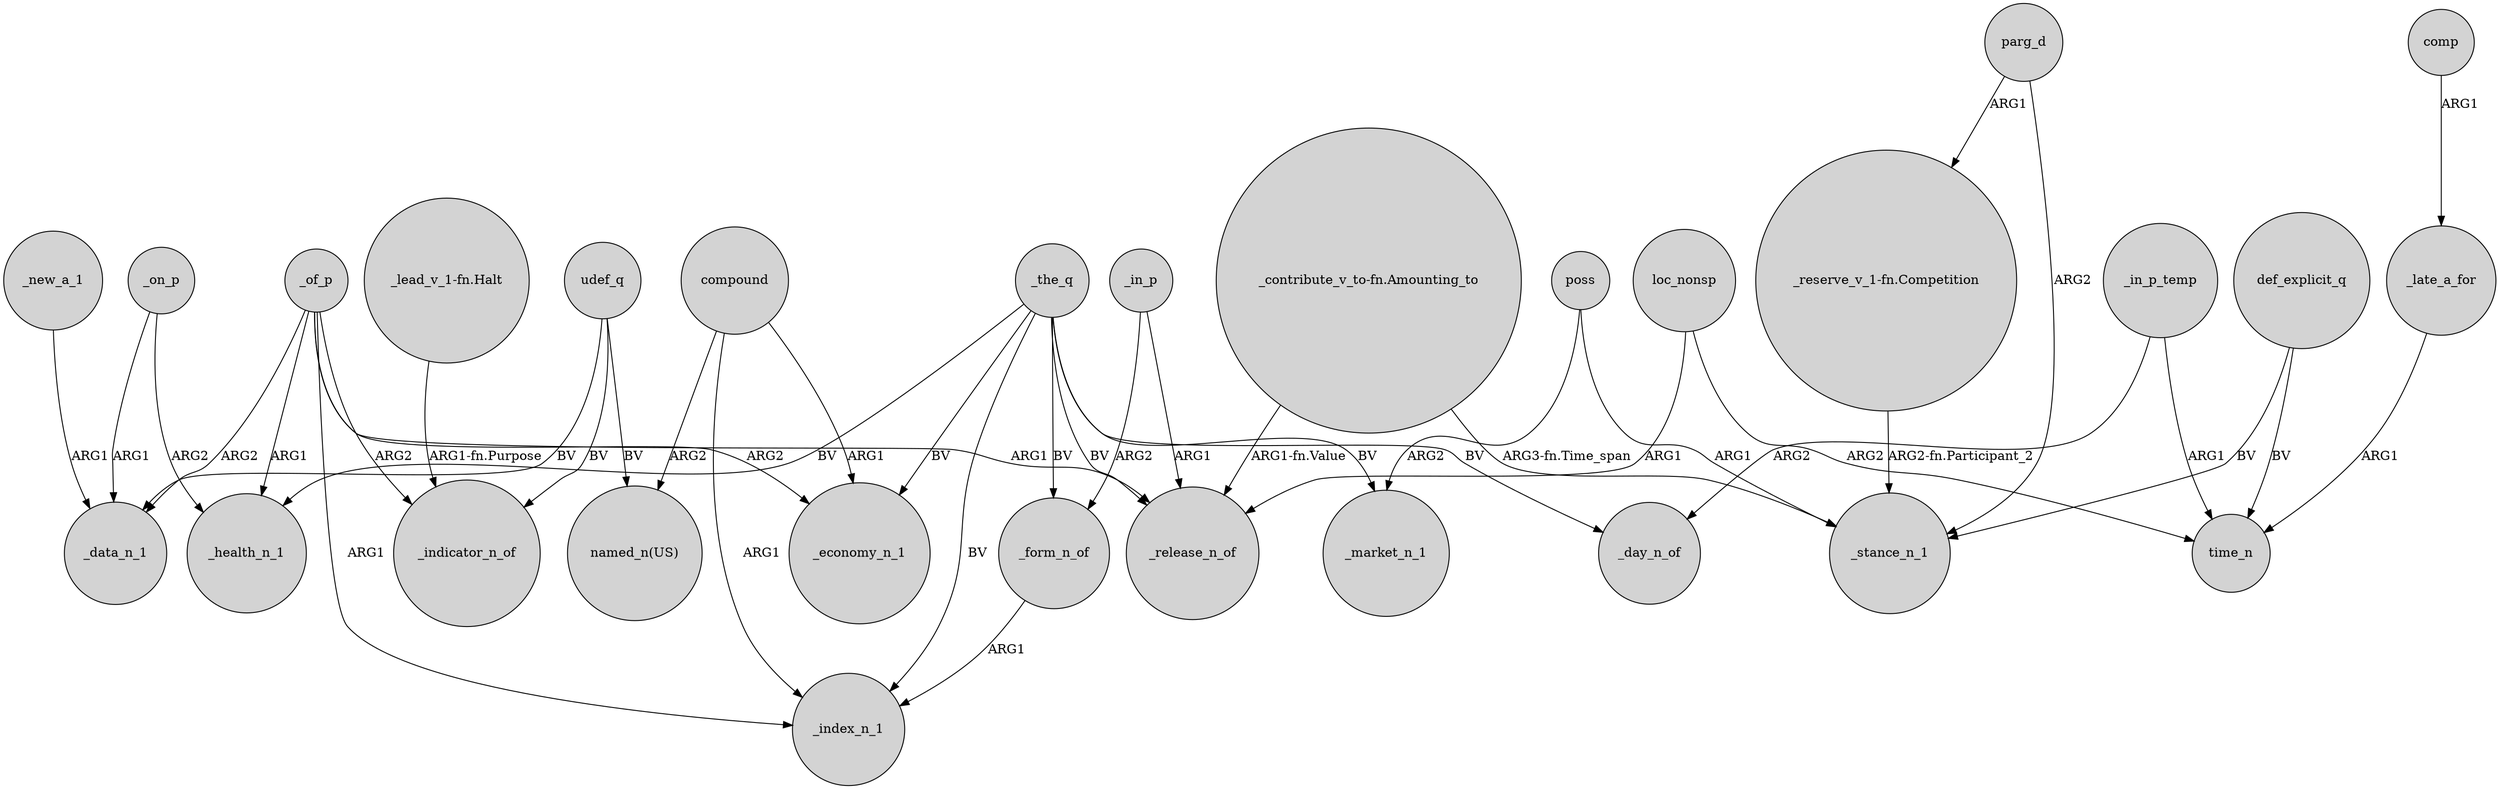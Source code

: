 digraph {
	node [shape=circle style=filled]
	_on_p -> _data_n_1 [label=ARG1]
	_the_q -> _release_n_of [label=BV]
	"_contribute_v_to-fn.Amounting_to" -> _stance_n_1 [label="ARG3-fn.Time_span"]
	def_explicit_q -> _stance_n_1 [label=BV]
	parg_d -> "_reserve_v_1-fn.Competition" [label=ARG1]
	_new_a_1 -> _data_n_1 [label=ARG1]
	_the_q -> _index_n_1 [label=BV]
	compound -> _economy_n_1 [label=ARG1]
	_the_q -> _market_n_1 [label=BV]
	parg_d -> _stance_n_1 [label=ARG2]
	"_reserve_v_1-fn.Competition" -> _stance_n_1 [label="ARG2-fn.Participant_2"]
	"_contribute_v_to-fn.Amounting_to" -> _release_n_of [label="ARG1-fn.Value"]
	_on_p -> _health_n_1 [label=ARG2]
	_the_q -> _form_n_of [label=BV]
	_of_p -> _release_n_of [label=ARG1]
	_in_p -> _release_n_of [label=ARG1]
	_late_a_for -> time_n [label=ARG1]
	_the_q -> _day_n_of [label=BV]
	comp -> _late_a_for [label=ARG1]
	_in_p_temp -> time_n [label=ARG1]
	compound -> _index_n_1 [label=ARG1]
	_of_p -> _health_n_1 [label=ARG1]
	poss -> _stance_n_1 [label=ARG1]
	loc_nonsp -> _release_n_of [label=ARG1]
	def_explicit_q -> time_n [label=BV]
	_in_p_temp -> _day_n_of [label=ARG2]
	_of_p -> _economy_n_1 [label=ARG2]
	loc_nonsp -> time_n [label=ARG2]
	_form_n_of -> _index_n_1 [label=ARG1]
	_in_p -> _form_n_of [label=ARG2]
	_of_p -> _indicator_n_of [label=ARG2]
	udef_q -> _indicator_n_of [label=BV]
	_of_p -> _data_n_1 [label=ARG2]
	poss -> _market_n_1 [label=ARG2]
	_of_p -> _index_n_1 [label=ARG1]
	_the_q -> _health_n_1 [label=BV]
	"_lead_v_1-fn.Halt" -> _indicator_n_of [label="ARG1-fn.Purpose"]
	compound -> "named_n(US)" [label=ARG2]
	udef_q -> "named_n(US)" [label=BV]
	_the_q -> _economy_n_1 [label=BV]
	udef_q -> _data_n_1 [label=BV]
}
